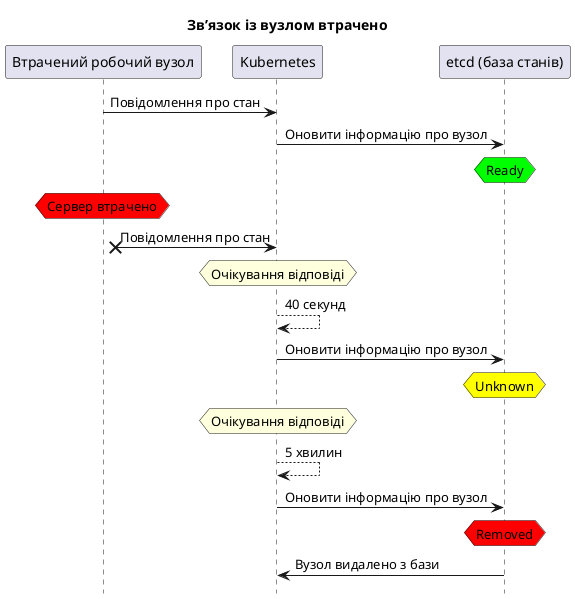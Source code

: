 @startuml
hide footbox
title Звʼязок із вузлом втрачено

"Втрачений робочий вузол" -> Kubernetes: Повідомлення про стан
Kubernetes -> "etcd (база станів)": Оновити інформацію про вузол
hnote over "etcd (база станів)" #00FF00: Ready
hnote over "Втрачений робочий вузол" #FF0000: Сервер втрачено
"Втрачений робочий вузол" x-> "Kubernetes": Повідомлення про стан
hnote over Kubernetes : Очікування відповіді
Kubernetes --> Kubernetes: 40 секунд
Kubernetes -> "etcd (база станів)": Оновити інформацію про вузол
hnote over "etcd (база станів)" #FFFF00: Unknown
hnote over Kubernetes : Очікування відповіді
Kubernetes --> Kubernetes: 5 хвилин
Kubernetes -> "etcd (база станів)": Оновити інформацію про вузол
hnote over "etcd (база станів)" #FF0000: Removed
Kubernetes <- "etcd (база станів)": Вузол видалено з бази
@enduml